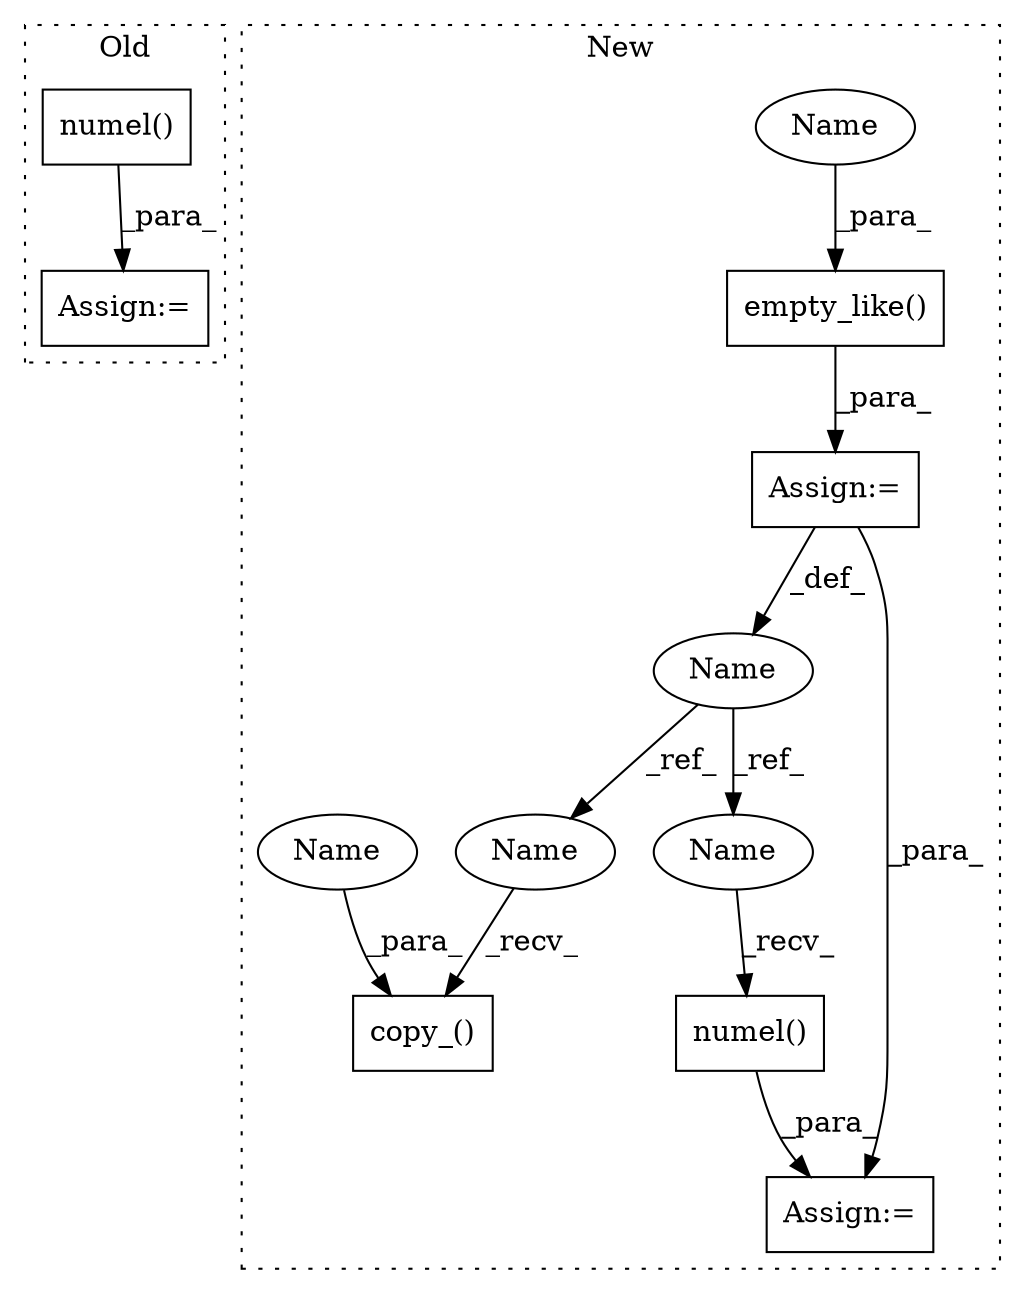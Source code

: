 digraph G {
subgraph cluster0 {
1 [label="numel()" a="75" s="11478" l="14" shape="box"];
6 [label="Assign:=" a="68" s="11475" l="3" shape="box"];
label = "Old";
style="dotted";
}
subgraph cluster1 {
2 [label="empty_like()" a="75" s="11388,11420" l="17,32" shape="box"];
3 [label="copy_()" a="75" s="11469,11505" l="21,1" shape="box"];
4 [label="Name" a="87" s="11371" l="14" shape="ellipse"];
5 [label="numel()" a="75" s="11864" l="22" shape="box"];
7 [label="Assign:=" a="68" s="11385" l="3" shape="box"];
8 [label="Assign:=" a="68" s="11861" l="3" shape="box"];
9 [label="Name" a="87" s="11405" l="15" shape="ellipse"];
10 [label="Name" a="87" s="11490" l="15" shape="ellipse"];
11 [label="Name" a="87" s="11469" l="14" shape="ellipse"];
12 [label="Name" a="87" s="11864" l="14" shape="ellipse"];
label = "New";
style="dotted";
}
1 -> 6 [label="_para_"];
2 -> 7 [label="_para_"];
4 -> 12 [label="_ref_"];
4 -> 11 [label="_ref_"];
5 -> 8 [label="_para_"];
7 -> 4 [label="_def_"];
7 -> 8 [label="_para_"];
9 -> 2 [label="_para_"];
10 -> 3 [label="_para_"];
11 -> 3 [label="_recv_"];
12 -> 5 [label="_recv_"];
}